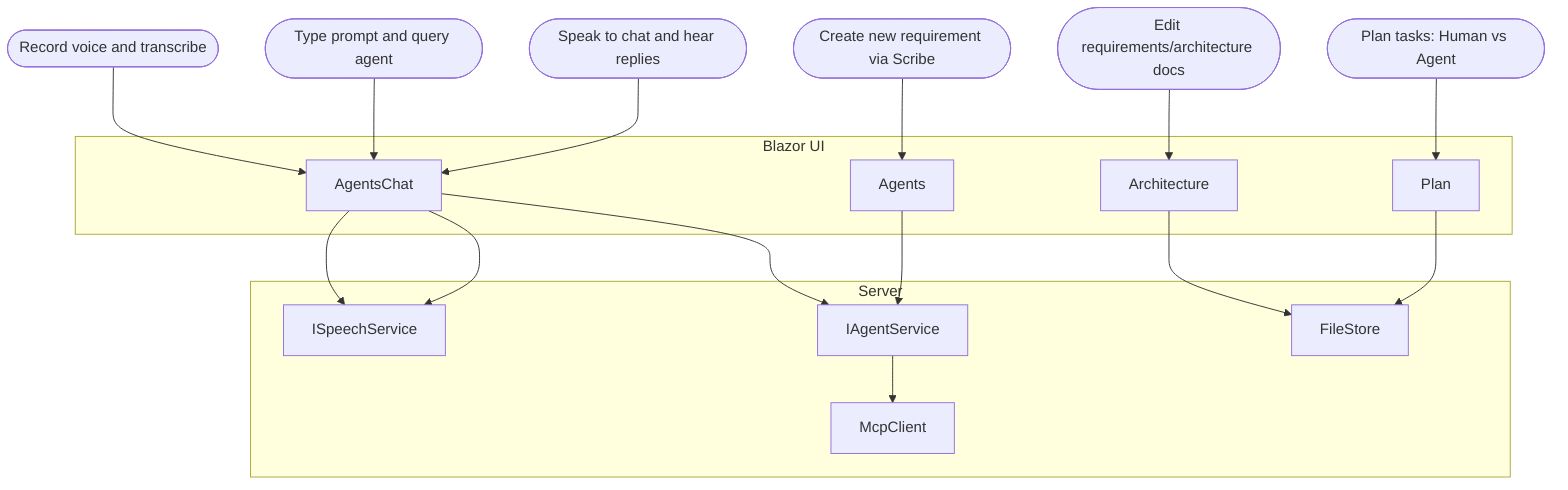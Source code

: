 %% Use cases illustrating user interactions
flowchart TD
  UC1([Record voice and transcribe])
  UC2([Type prompt and query agent])
  UC3([Create new requirement via Scribe])
  UC4([Edit requirements/architecture docs])
  UC5([Plan tasks: Human vs Agent])
  UC6([Speak to chat and hear replies])

  subgraph UI[Blazor UI]
    A1[AgentsChat]
    A2[Agents]
    A3[Plan]
    A4[Architecture]
  end

  subgraph Services[Server]
    S1[ISpeechService]
    S2[IAgentService]
    S3[FileStore]
    S4[McpClient]
  end

  UC1 --> A1 --> S1
  UC2 --> A1 --> S2
  UC3 --> A2 --> S2
  UC4 --> A4 --> S3
  UC5 --> A3 --> S3
  UC6 --> A1 --> S1

  S2 --> S4